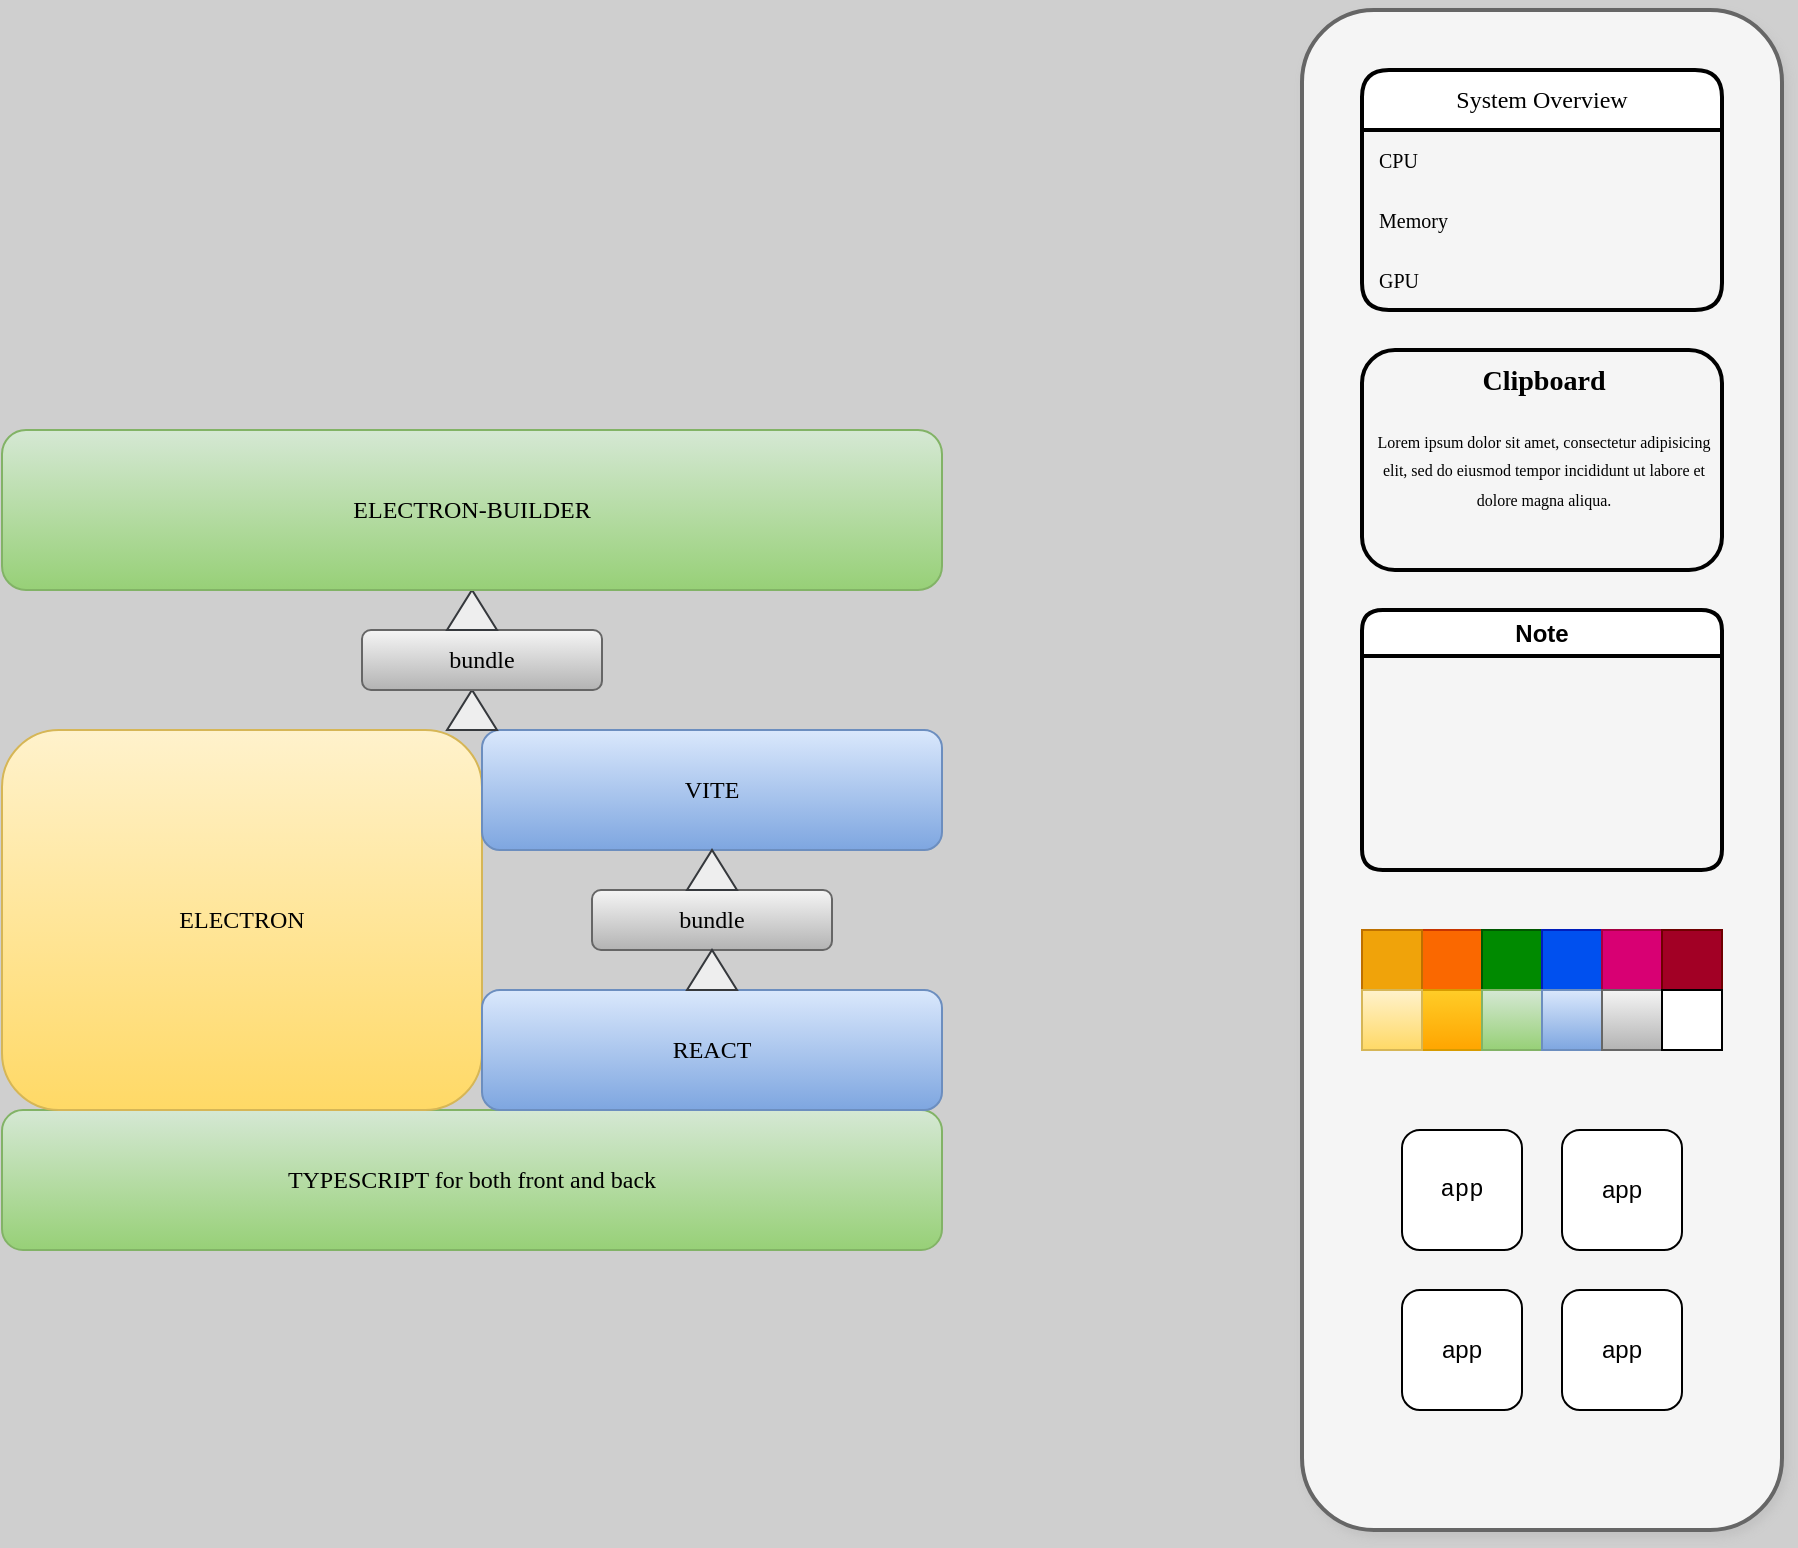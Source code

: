 <mxfile version="24.8.1">
  <diagram name="Page-1" id="v_FQGGZT2vaiFhJuMJaH">
    <mxGraphModel dx="546" dy="786" grid="1" gridSize="10" guides="1" tooltips="1" connect="1" arrows="1" fold="1" page="1" pageScale="1" pageWidth="1100" pageHeight="850" background="#CFCFCF" math="0" shadow="0">
      <root>
        <mxCell id="0" />
        <mxCell id="1" parent="0" />
        <mxCell id="pVFXHFNgFS89Wjit-Zps-1" value="" style="rounded=1;whiteSpace=wrap;html=1;fillColor=#f5f5f5;fontColor=#333333;strokeColor=#666666;strokeWidth=2;shadow=1;shadowColor=#A1A1A1;movable=0;resizable=0;rotatable=0;deletable=0;editable=0;locked=1;connectable=0;" vertex="1" parent="1">
          <mxGeometry x="820" y="40" width="240" height="760" as="geometry" />
        </mxCell>
        <mxCell id="pVFXHFNgFS89Wjit-Zps-2" value="&lt;font face=&quot;Lucida Console&quot;&gt;System Overview&lt;/font&gt;" style="swimlane;fontStyle=0;childLayout=stackLayout;horizontal=1;startSize=30;horizontalStack=0;resizeParent=1;resizeParentMax=0;resizeLast=0;collapsible=1;marginBottom=0;whiteSpace=wrap;html=1;movable=0;resizable=0;rotatable=0;deletable=0;editable=0;locked=1;connectable=0;rounded=1;strokeWidth=2;" vertex="1" parent="1">
          <mxGeometry x="850" y="70" width="180" height="120" as="geometry">
            <mxRectangle x="850" y="70" width="150" height="30" as="alternateBounds" />
          </mxGeometry>
        </mxCell>
        <mxCell id="pVFXHFNgFS89Wjit-Zps-3" value="&lt;font style=&quot;font-size: 10px;&quot;&gt;&amp;nbsp;CPU&lt;/font&gt;" style="text;strokeColor=none;fillColor=none;align=left;verticalAlign=middle;spacingLeft=4;spacingRight=4;overflow=hidden;points=[[0,0.5],[1,0.5]];portConstraint=eastwest;rotatable=0;whiteSpace=wrap;html=1;fontFamily=Lucida Console;labelPadding=4;" vertex="1" parent="pVFXHFNgFS89Wjit-Zps-2">
          <mxGeometry y="30" width="180" height="30" as="geometry" />
        </mxCell>
        <mxCell id="pVFXHFNgFS89Wjit-Zps-4" value="&lt;font style=&quot;font-size: 10px;&quot;&gt;&amp;nbsp;Memory&lt;/font&gt;" style="text;strokeColor=none;fillColor=none;align=left;verticalAlign=middle;spacingLeft=4;spacingRight=4;overflow=hidden;points=[[0,0.5],[1,0.5]];portConstraint=eastwest;rotatable=0;whiteSpace=wrap;html=1;fontFamily=Lucida Console;perimeterSpacing=0;" vertex="1" parent="pVFXHFNgFS89Wjit-Zps-2">
          <mxGeometry y="60" width="180" height="30" as="geometry" />
        </mxCell>
        <mxCell id="pVFXHFNgFS89Wjit-Zps-5" value="&lt;font style=&quot;font-size: 10px;&quot;&gt;&amp;nbsp;GPU&lt;/font&gt;" style="text;strokeColor=none;fillColor=none;align=left;verticalAlign=middle;spacingLeft=4;spacingRight=4;overflow=hidden;points=[[0,0.5],[1,0.5]];portConstraint=eastwest;rotatable=0;whiteSpace=wrap;html=1;fontFamily=Lucida Console;" vertex="1" parent="pVFXHFNgFS89Wjit-Zps-2">
          <mxGeometry y="90" width="180" height="30" as="geometry" />
        </mxCell>
        <mxCell id="pVFXHFNgFS89Wjit-Zps-6" value="&lt;h3 style=&quot;text-align: center; margin-top: 0px;&quot;&gt;&lt;font face=&quot;Lucida Console&quot;&gt;Clipboard&lt;/font&gt;&lt;/h3&gt;&lt;p style=&quot;text-align: center;&quot;&gt;&lt;font style=&quot;font-size: 8px;&quot; face=&quot;Lucida Console&quot;&gt;Lorem ipsum dolor sit amet, consectetur adipisicing elit, sed do eiusmod tempor incididunt ut labore et dolore magna aliqua.&lt;/font&gt;&lt;/p&gt;" style="text;html=1;whiteSpace=wrap;overflow=hidden;rounded=1;strokeColor=default;strokeWidth=2;movable=0;resizable=0;rotatable=0;deletable=0;editable=0;locked=1;connectable=0;" vertex="1" parent="1">
          <mxGeometry x="850" y="210" width="180" height="110" as="geometry" />
        </mxCell>
        <mxCell id="pVFXHFNgFS89Wjit-Zps-7" value="Note" style="swimlane;whiteSpace=wrap;html=1;rounded=1;strokeWidth=2;movable=0;resizable=0;rotatable=0;deletable=0;editable=0;locked=1;connectable=0;" vertex="1" parent="1">
          <mxGeometry x="850" y="340" width="180" height="130" as="geometry" />
        </mxCell>
        <mxCell id="pVFXHFNgFS89Wjit-Zps-28" value="" style="group" vertex="1" connectable="0" parent="1">
          <mxGeometry x="850" y="500" width="180" height="30" as="geometry" />
        </mxCell>
        <mxCell id="pVFXHFNgFS89Wjit-Zps-21" value="" style="verticalLabelPosition=bottom;verticalAlign=top;html=1;shape=mxgraph.basic.rect;fillColor2=none;strokeWidth=1;size=20;indent=5;fillColor=#fa6800;strokeColor=#C73500;fontColor=#000000;" vertex="1" parent="pVFXHFNgFS89Wjit-Zps-28">
          <mxGeometry x="30" width="30" height="30" as="geometry" />
        </mxCell>
        <mxCell id="pVFXHFNgFS89Wjit-Zps-22" value="" style="verticalLabelPosition=bottom;verticalAlign=top;html=1;shape=mxgraph.basic.rect;fillColor2=none;strokeWidth=1;size=20;indent=5;fillColor=#008a00;strokeColor=#005700;fontColor=#ffffff;" vertex="1" parent="pVFXHFNgFS89Wjit-Zps-28">
          <mxGeometry x="60" width="30" height="30" as="geometry" />
        </mxCell>
        <mxCell id="pVFXHFNgFS89Wjit-Zps-23" value="" style="verticalLabelPosition=bottom;verticalAlign=top;html=1;shape=mxgraph.basic.rect;fillColor2=none;strokeWidth=1;size=20;indent=5;fillColor=#0050ef;strokeColor=#001DBC;fontColor=#ffffff;" vertex="1" parent="pVFXHFNgFS89Wjit-Zps-28">
          <mxGeometry x="90" width="30" height="30" as="geometry" />
        </mxCell>
        <mxCell id="pVFXHFNgFS89Wjit-Zps-25" value="" style="verticalLabelPosition=bottom;verticalAlign=top;html=1;shape=mxgraph.basic.rect;fillColor2=none;strokeWidth=1;size=20;indent=5;fillColor=#d80073;strokeColor=#A50040;fontColor=#ffffff;" vertex="1" parent="pVFXHFNgFS89Wjit-Zps-28">
          <mxGeometry x="120" width="30" height="30" as="geometry" />
        </mxCell>
        <mxCell id="pVFXHFNgFS89Wjit-Zps-26" value="" style="verticalLabelPosition=bottom;verticalAlign=top;html=1;shape=mxgraph.basic.rect;fillColor2=none;strokeWidth=1;size=20;indent=5;fillColor=#a20025;strokeColor=#6F0000;fontColor=#ffffff;" vertex="1" parent="pVFXHFNgFS89Wjit-Zps-28">
          <mxGeometry x="150" width="30" height="30" as="geometry" />
        </mxCell>
        <mxCell id="pVFXHFNgFS89Wjit-Zps-27" value="" style="verticalLabelPosition=bottom;verticalAlign=top;html=1;shape=mxgraph.basic.rect;fillColor2=none;strokeWidth=1;size=20;indent=5;fillColor=#f0a30a;strokeColor=#BD7000;fontColor=#000000;" vertex="1" parent="pVFXHFNgFS89Wjit-Zps-28">
          <mxGeometry width="30" height="30" as="geometry" />
        </mxCell>
        <mxCell id="pVFXHFNgFS89Wjit-Zps-30" value="" style="group" vertex="1" connectable="0" parent="1">
          <mxGeometry x="850" y="530" width="180" height="30" as="geometry" />
        </mxCell>
        <mxCell id="pVFXHFNgFS89Wjit-Zps-31" value="" style="verticalLabelPosition=bottom;verticalAlign=top;html=1;shape=mxgraph.basic.rect;fillColor2=none;strokeWidth=1;size=20;indent=5;fillColor=#ffcd28;strokeColor=#d79b00;gradientColor=#ffa500;" vertex="1" parent="pVFXHFNgFS89Wjit-Zps-30">
          <mxGeometry x="30" width="30" height="30" as="geometry" />
        </mxCell>
        <mxCell id="pVFXHFNgFS89Wjit-Zps-32" value="" style="verticalLabelPosition=bottom;verticalAlign=top;html=1;shape=mxgraph.basic.rect;fillColor2=none;strokeWidth=1;size=20;indent=5;fillColor=#d5e8d4;strokeColor=#82b366;gradientColor=#97d077;" vertex="1" parent="pVFXHFNgFS89Wjit-Zps-30">
          <mxGeometry x="60" width="30" height="30" as="geometry" />
        </mxCell>
        <mxCell id="pVFXHFNgFS89Wjit-Zps-33" value="" style="verticalLabelPosition=bottom;verticalAlign=top;html=1;shape=mxgraph.basic.rect;fillColor2=none;strokeWidth=1;size=20;indent=5;fillColor=#dae8fc;strokeColor=#6c8ebf;gradientColor=#7ea6e0;" vertex="1" parent="pVFXHFNgFS89Wjit-Zps-30">
          <mxGeometry x="90" width="30" height="30" as="geometry" />
        </mxCell>
        <mxCell id="pVFXHFNgFS89Wjit-Zps-34" value="" style="verticalLabelPosition=bottom;verticalAlign=top;html=1;shape=mxgraph.basic.rect;fillColor2=none;strokeWidth=1;size=20;indent=5;fillColor=#f5f5f5;gradientColor=#b3b3b3;strokeColor=#666666;" vertex="1" parent="pVFXHFNgFS89Wjit-Zps-30">
          <mxGeometry x="120" width="30" height="30" as="geometry" />
        </mxCell>
        <mxCell id="pVFXHFNgFS89Wjit-Zps-35" value="" style="verticalLabelPosition=bottom;verticalAlign=top;html=1;shape=mxgraph.basic.rect;fillColor2=none;strokeWidth=1;size=20;indent=5;" vertex="1" parent="pVFXHFNgFS89Wjit-Zps-30">
          <mxGeometry x="150" width="30" height="30" as="geometry" />
        </mxCell>
        <mxCell id="pVFXHFNgFS89Wjit-Zps-36" value="" style="verticalLabelPosition=bottom;verticalAlign=top;html=1;shape=mxgraph.basic.rect;fillColor2=none;strokeWidth=1;size=20;indent=5;fillColor=#fff2cc;strokeColor=#d6b656;gradientColor=#ffd966;" vertex="1" parent="pVFXHFNgFS89Wjit-Zps-30">
          <mxGeometry width="30" height="30" as="geometry" />
        </mxCell>
        <mxCell id="pVFXHFNgFS89Wjit-Zps-38" value="app" style="whiteSpace=wrap;html=1;aspect=fixed;rounded=1;fontFamily=Courier New;" vertex="1" parent="1">
          <mxGeometry x="870" y="600" width="60" height="60" as="geometry" />
        </mxCell>
        <mxCell id="pVFXHFNgFS89Wjit-Zps-39" value="app" style="whiteSpace=wrap;html=1;aspect=fixed;rounded=1;" vertex="1" parent="1">
          <mxGeometry x="950" y="600" width="60" height="60" as="geometry" />
        </mxCell>
        <mxCell id="pVFXHFNgFS89Wjit-Zps-40" value="app" style="whiteSpace=wrap;html=1;aspect=fixed;rounded=1;" vertex="1" parent="1">
          <mxGeometry x="870" y="680" width="60" height="60" as="geometry" />
        </mxCell>
        <mxCell id="pVFXHFNgFS89Wjit-Zps-41" value="app" style="whiteSpace=wrap;html=1;aspect=fixed;rounded=1;" vertex="1" parent="1">
          <mxGeometry x="950" y="680" width="60" height="60" as="geometry" />
        </mxCell>
        <mxCell id="pVFXHFNgFS89Wjit-Zps-42" value="&lt;font face=&quot;Lucida Console&quot;&gt;TYPESCRIPT for both front and back&lt;/font&gt;" style="rounded=1;whiteSpace=wrap;html=1;fillColor=#d5e8d4;strokeColor=#82b366;gradientColor=#97d077;" vertex="1" parent="1">
          <mxGeometry x="170" y="590" width="470" height="70" as="geometry" />
        </mxCell>
        <mxCell id="pVFXHFNgFS89Wjit-Zps-43" value="ELECTRON" style="rounded=1;whiteSpace=wrap;html=1;fontFamily=Lucida Console;fillColor=#fff2cc;strokeColor=#d6b656;gradientColor=#ffd966;" vertex="1" parent="1">
          <mxGeometry x="170" y="400" width="240" height="190" as="geometry" />
        </mxCell>
        <mxCell id="pVFXHFNgFS89Wjit-Zps-44" value="REACT" style="rounded=1;whiteSpace=wrap;html=1;fontFamily=Lucida Console;fillColor=#dae8fc;gradientColor=#7ea6e0;strokeColor=#6c8ebf;" vertex="1" parent="1">
          <mxGeometry x="410" y="530" width="230" height="60" as="geometry" />
        </mxCell>
        <mxCell id="pVFXHFNgFS89Wjit-Zps-45" value="&lt;font face=&quot;Lucida Console&quot;&gt;bundle&lt;/font&gt;" style="rounded=1;whiteSpace=wrap;html=1;fillColor=#f5f5f5;gradientColor=#b3b3b3;strokeColor=#666666;" vertex="1" parent="1">
          <mxGeometry x="465" y="480" width="120" height="30" as="geometry" />
        </mxCell>
        <mxCell id="pVFXHFNgFS89Wjit-Zps-46" value="VITE" style="rounded=1;whiteSpace=wrap;html=1;fontFamily=Lucida Console;fillColor=#dae8fc;gradientColor=#7ea6e0;strokeColor=#6c8ebf;" vertex="1" parent="1">
          <mxGeometry x="410" y="400" width="230" height="60" as="geometry" />
        </mxCell>
        <mxCell id="pVFXHFNgFS89Wjit-Zps-48" value="" style="html=1;shadow=0;dashed=0;align=center;verticalAlign=middle;shape=mxgraph.arrows2.arrow;dy=0.6;dx=40;direction=north;notch=0;fillColor=#eeeeee;strokeColor=#36393d;" vertex="1" parent="1">
          <mxGeometry x="512.5" y="510" width="25" height="20" as="geometry" />
        </mxCell>
        <mxCell id="pVFXHFNgFS89Wjit-Zps-50" value="" style="html=1;shadow=0;dashed=0;align=center;verticalAlign=middle;shape=mxgraph.arrows2.arrow;dy=0.6;dx=40;direction=north;notch=0;fillColor=#eeeeee;strokeColor=#36393d;" vertex="1" parent="1">
          <mxGeometry x="512.5" y="460" width="25" height="20" as="geometry" />
        </mxCell>
        <mxCell id="pVFXHFNgFS89Wjit-Zps-51" value="" style="html=1;shadow=0;dashed=0;align=center;verticalAlign=middle;shape=mxgraph.arrows2.arrow;dy=0.6;dx=40;direction=north;notch=0;fillColor=#eeeeee;strokeColor=#36393d;" vertex="1" parent="1">
          <mxGeometry x="392.5" y="380" width="25" height="20" as="geometry" />
        </mxCell>
        <mxCell id="pVFXHFNgFS89Wjit-Zps-52" value="&lt;font face=&quot;Lucida Console&quot;&gt;bundle&lt;/font&gt;" style="rounded=1;whiteSpace=wrap;html=1;fillColor=#f5f5f5;gradientColor=#b3b3b3;strokeColor=#666666;" vertex="1" parent="1">
          <mxGeometry x="350" y="350" width="120" height="30" as="geometry" />
        </mxCell>
        <mxCell id="pVFXHFNgFS89Wjit-Zps-53" value="" style="html=1;shadow=0;dashed=0;align=center;verticalAlign=middle;shape=mxgraph.arrows2.arrow;dy=0.6;dx=40;direction=north;notch=0;fillColor=#eeeeee;strokeColor=#36393d;" vertex="1" parent="1">
          <mxGeometry x="392.5" y="330" width="25" height="20" as="geometry" />
        </mxCell>
        <mxCell id="pVFXHFNgFS89Wjit-Zps-54" value="&lt;div style=&quot;&quot;&gt;&lt;span style=&quot;background-color: initial;&quot;&gt;ELECTRON-BUILDER&lt;/span&gt;&lt;/div&gt;" style="rounded=1;whiteSpace=wrap;html=1;fontFamily=Lucida Console;align=center;fillColor=#d5e8d4;gradientColor=#97d077;strokeColor=#82b366;" vertex="1" parent="1">
          <mxGeometry x="170" y="250" width="470" height="80" as="geometry" />
        </mxCell>
      </root>
    </mxGraphModel>
  </diagram>
</mxfile>
